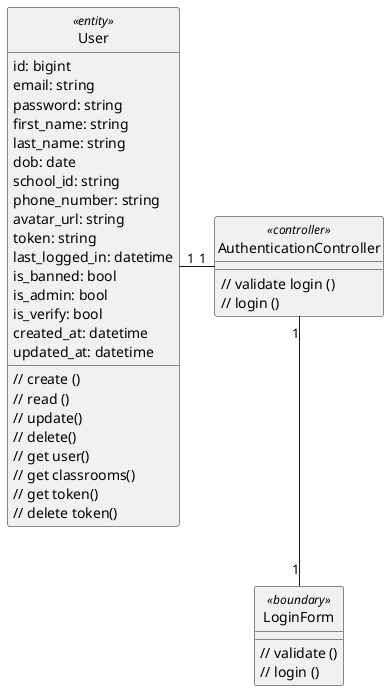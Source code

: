 @startuml login

class User <<entity>> {
    id: bigint
    email: string
    password: string
    first_name: string
    last_name: string
    dob: date
    school_id: string
    phone_number: string
    avatar_url: string
    token: string
    last_logged_in: datetime
    is_banned: bool
    is_admin: bool
    is_verify: bool
    created_at: datetime
    updated_at: datetime

    // create ()
    // read ()
    // update()
    // delete()
    // get user()
    // get classrooms()
    // get token()
    // delete token()
}

class LoginForm <<boundary>> {
    // validate ()
    // login ()
}

class AuthenticationController <<controller>> {
    // validate login ()
    // login ()
}

hide User <<entity>> circle
hide LoginForm <<boundary>> circle
hide AuthenticationController <<controller>> circle

AuthenticationController "1" -left- "1" User
AuthenticationController "1" -down- "1" LoginForm



@enduml
